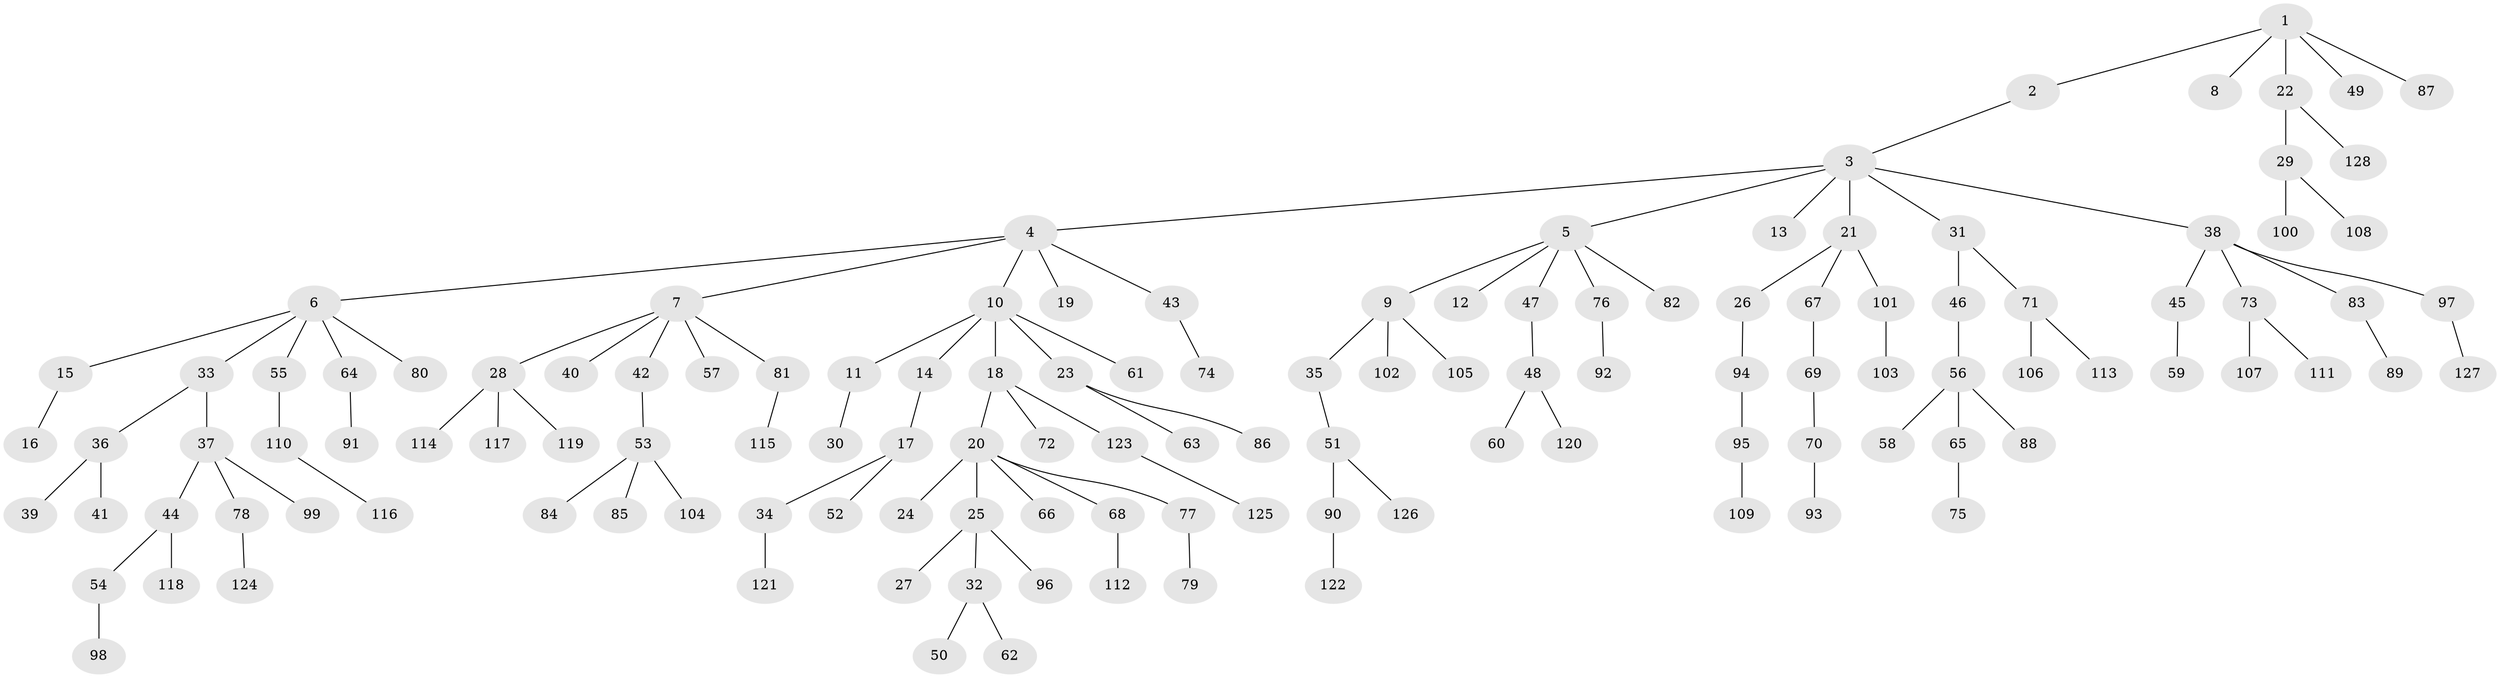 // Generated by graph-tools (version 1.1) at 2025/11/02/27/25 16:11:27]
// undirected, 128 vertices, 127 edges
graph export_dot {
graph [start="1"]
  node [color=gray90,style=filled];
  1;
  2;
  3;
  4;
  5;
  6;
  7;
  8;
  9;
  10;
  11;
  12;
  13;
  14;
  15;
  16;
  17;
  18;
  19;
  20;
  21;
  22;
  23;
  24;
  25;
  26;
  27;
  28;
  29;
  30;
  31;
  32;
  33;
  34;
  35;
  36;
  37;
  38;
  39;
  40;
  41;
  42;
  43;
  44;
  45;
  46;
  47;
  48;
  49;
  50;
  51;
  52;
  53;
  54;
  55;
  56;
  57;
  58;
  59;
  60;
  61;
  62;
  63;
  64;
  65;
  66;
  67;
  68;
  69;
  70;
  71;
  72;
  73;
  74;
  75;
  76;
  77;
  78;
  79;
  80;
  81;
  82;
  83;
  84;
  85;
  86;
  87;
  88;
  89;
  90;
  91;
  92;
  93;
  94;
  95;
  96;
  97;
  98;
  99;
  100;
  101;
  102;
  103;
  104;
  105;
  106;
  107;
  108;
  109;
  110;
  111;
  112;
  113;
  114;
  115;
  116;
  117;
  118;
  119;
  120;
  121;
  122;
  123;
  124;
  125;
  126;
  127;
  128;
  1 -- 2;
  1 -- 8;
  1 -- 22;
  1 -- 49;
  1 -- 87;
  2 -- 3;
  3 -- 4;
  3 -- 5;
  3 -- 13;
  3 -- 21;
  3 -- 31;
  3 -- 38;
  4 -- 6;
  4 -- 7;
  4 -- 10;
  4 -- 19;
  4 -- 43;
  5 -- 9;
  5 -- 12;
  5 -- 47;
  5 -- 76;
  5 -- 82;
  6 -- 15;
  6 -- 33;
  6 -- 55;
  6 -- 64;
  6 -- 80;
  7 -- 28;
  7 -- 40;
  7 -- 42;
  7 -- 57;
  7 -- 81;
  9 -- 35;
  9 -- 102;
  9 -- 105;
  10 -- 11;
  10 -- 14;
  10 -- 18;
  10 -- 23;
  10 -- 61;
  11 -- 30;
  14 -- 17;
  15 -- 16;
  17 -- 34;
  17 -- 52;
  18 -- 20;
  18 -- 72;
  18 -- 123;
  20 -- 24;
  20 -- 25;
  20 -- 66;
  20 -- 68;
  20 -- 77;
  21 -- 26;
  21 -- 67;
  21 -- 101;
  22 -- 29;
  22 -- 128;
  23 -- 63;
  23 -- 86;
  25 -- 27;
  25 -- 32;
  25 -- 96;
  26 -- 94;
  28 -- 114;
  28 -- 117;
  28 -- 119;
  29 -- 100;
  29 -- 108;
  31 -- 46;
  31 -- 71;
  32 -- 50;
  32 -- 62;
  33 -- 36;
  33 -- 37;
  34 -- 121;
  35 -- 51;
  36 -- 39;
  36 -- 41;
  37 -- 44;
  37 -- 78;
  37 -- 99;
  38 -- 45;
  38 -- 73;
  38 -- 83;
  38 -- 97;
  42 -- 53;
  43 -- 74;
  44 -- 54;
  44 -- 118;
  45 -- 59;
  46 -- 56;
  47 -- 48;
  48 -- 60;
  48 -- 120;
  51 -- 90;
  51 -- 126;
  53 -- 84;
  53 -- 85;
  53 -- 104;
  54 -- 98;
  55 -- 110;
  56 -- 58;
  56 -- 65;
  56 -- 88;
  64 -- 91;
  65 -- 75;
  67 -- 69;
  68 -- 112;
  69 -- 70;
  70 -- 93;
  71 -- 106;
  71 -- 113;
  73 -- 107;
  73 -- 111;
  76 -- 92;
  77 -- 79;
  78 -- 124;
  81 -- 115;
  83 -- 89;
  90 -- 122;
  94 -- 95;
  95 -- 109;
  97 -- 127;
  101 -- 103;
  110 -- 116;
  123 -- 125;
}
